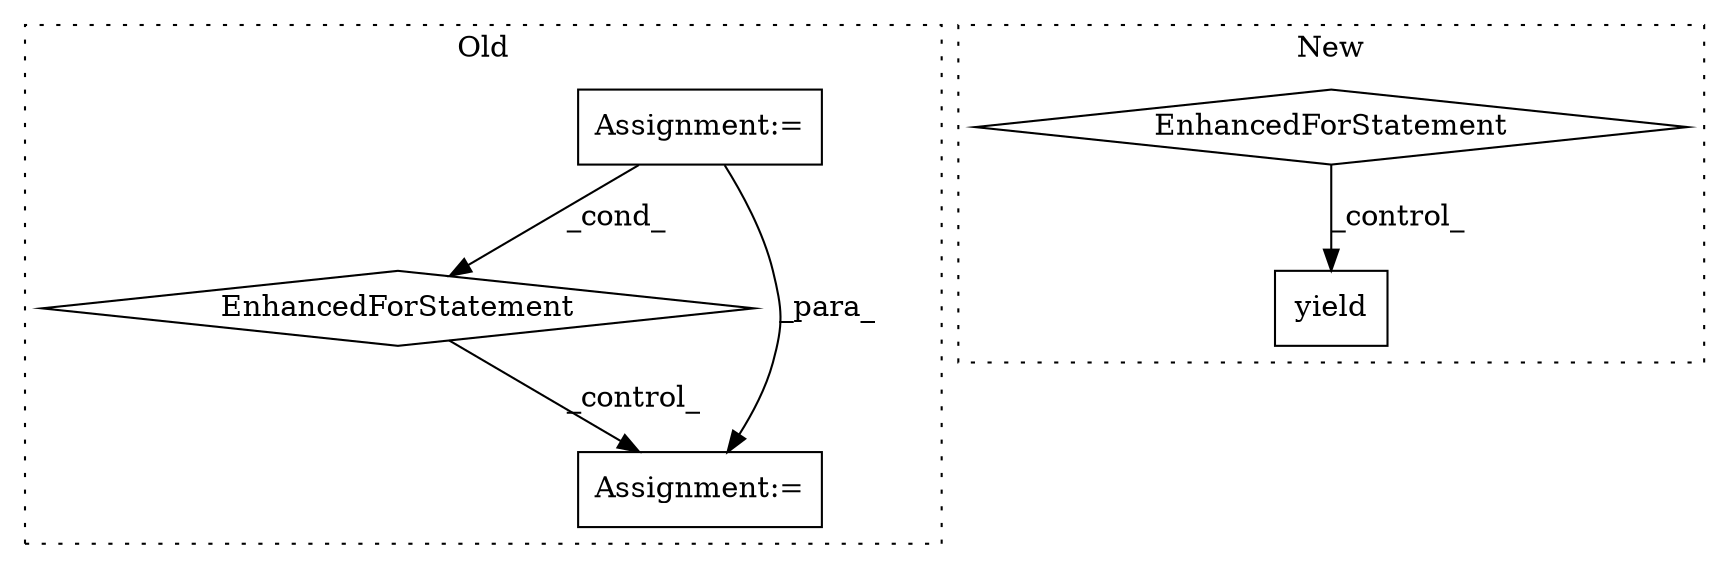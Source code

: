 digraph G {
subgraph cluster0 {
1 [label="EnhancedForStatement" a="70" s="1974,2078" l="53,2" shape="diamond"];
3 [label="Assignment:=" a="7" s="1814" l="1" shape="box"];
5 [label="Assignment:=" a="7" s="2439" l="77" shape="box"];
label = "Old";
style="dotted";
}
subgraph cluster1 {
2 [label="yield" a="112" s="1200" l="16" shape="box"];
4 [label="EnhancedForStatement" a="70" s="1101,1188" l="69,2" shape="diamond"];
label = "New";
style="dotted";
}
1 -> 5 [label="_control_"];
3 -> 1 [label="_cond_"];
3 -> 5 [label="_para_"];
4 -> 2 [label="_control_"];
}